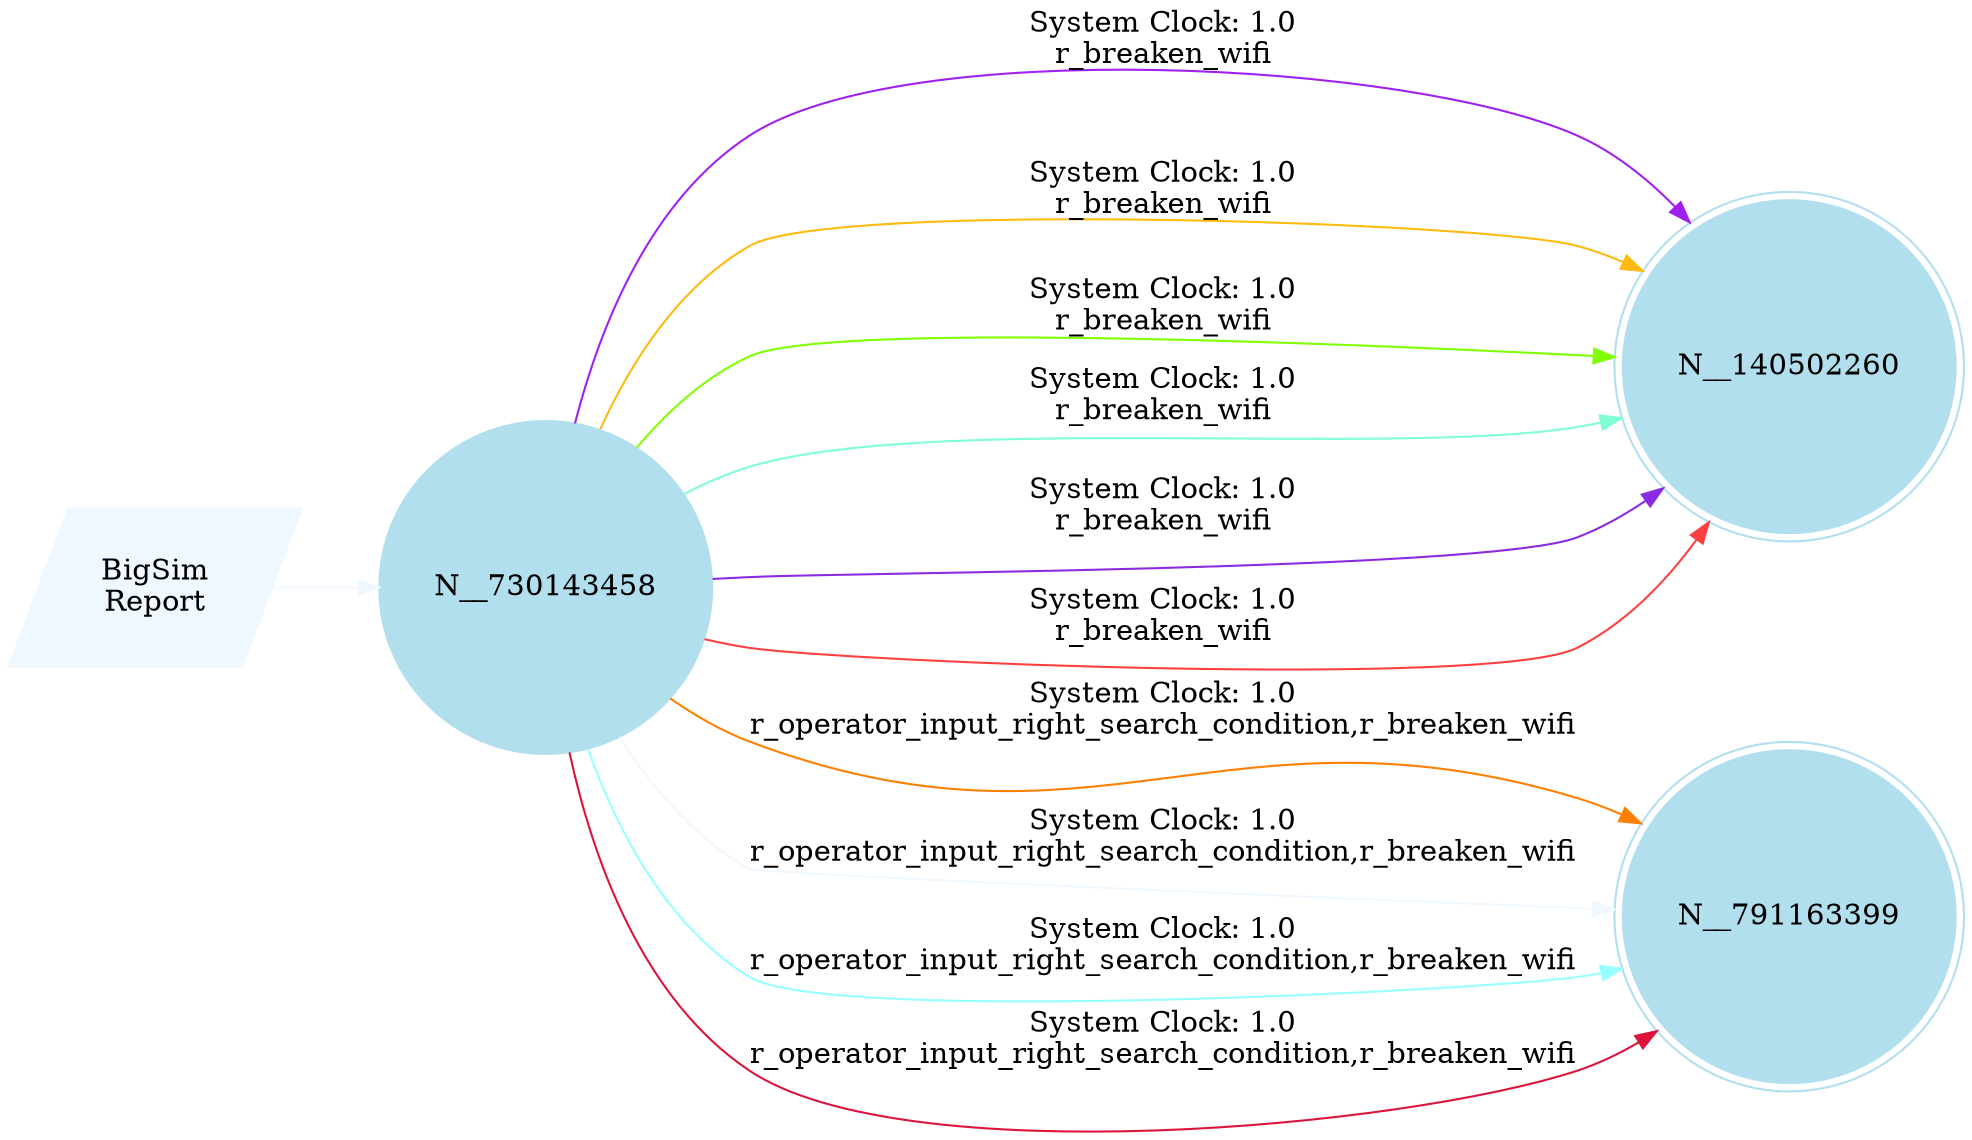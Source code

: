 digraph reaction_graph {
   rankdir=LR;
   Node [shape = circle];
   BigSim_Report [shape = parallelogram color = aliceblue style=filled label="BigSim
Report"];
BigSim_Report -> N__730143458[color = aliceblue label = ""];
 N__730143458
 [shape=circle, color=lightblue2, style=filled];
N__730143458[ label="N__730143458"];
 N__730143458 -> N__140502260[ color = purple label = "System Clock: 1.0
r_breaken_wifi"];
N__140502260[ shape = doublecircle, color=lightblue2, style=filled, label="N__140502260"];
N__730143458[ label="N__730143458"];
 N__730143458 -> N__140502260[ color = darkgoldenrod1 label = "System Clock: 1.0
r_breaken_wifi"];
N__140502260[ shape = doublecircle, color=lightblue2, style=filled, label="N__140502260"];
N__730143458[ label="N__730143458"];
 N__730143458 -> N__140502260[ color = chartreuse1 label = "System Clock: 1.0
r_breaken_wifi"];
N__140502260[ shape = doublecircle, color=lightblue2, style=filled, label="N__140502260"];
N__791163399[ shape = doublecircle, color=lightblue2, style=filled, label="N__791163399"];
N__730143458[ label="N__730143458"];
 N__730143458 -> N__791163399[ color = darkorange1 label = "System Clock: 1.0
r_operator_input_right_search_condition,r_breaken_wifi"];
N__730143458[ label="N__730143458"];
 N__730143458 -> N__140502260[ color = aquamarine1 label = "System Clock: 1.0
r_breaken_wifi"];
N__140502260[ shape = doublecircle, color=lightblue2, style=filled, label="N__140502260"];
N__791163399[ shape = doublecircle, color=lightblue2, style=filled, label="N__791163399"];
N__730143458[ label="N__730143458"];
 N__730143458 -> N__791163399[ color = aliceblue label = "System Clock: 1.0
r_operator_input_right_search_condition,r_breaken_wifi"];
N__730143458[ label="N__730143458"];
 N__730143458 -> N__140502260[ color = blueviolet label = "System Clock: 1.0
r_breaken_wifi"];
N__140502260[ shape = doublecircle, color=lightblue2, style=filled, label="N__140502260"];
N__791163399[ shape = doublecircle, color=lightblue2, style=filled, label="N__791163399"];
N__730143458[ label="N__730143458"];
 N__730143458 -> N__791163399[ color = darkslategray1 label = "System Clock: 1.0
r_operator_input_right_search_condition,r_breaken_wifi"];
N__791163399[ shape = doublecircle, color=lightblue2, style=filled, label="N__791163399"];
N__730143458[ label="N__730143458"];
 N__730143458 -> N__791163399[ color = crimson label = "System Clock: 1.0
r_operator_input_right_search_condition,r_breaken_wifi"];
N__730143458[ label="N__730143458"];
 N__730143458 -> N__140502260[ color = brown1 label = "System Clock: 1.0
r_breaken_wifi"];
N__140502260[ shape = doublecircle, color=lightblue2, style=filled, label="N__140502260"];
}
